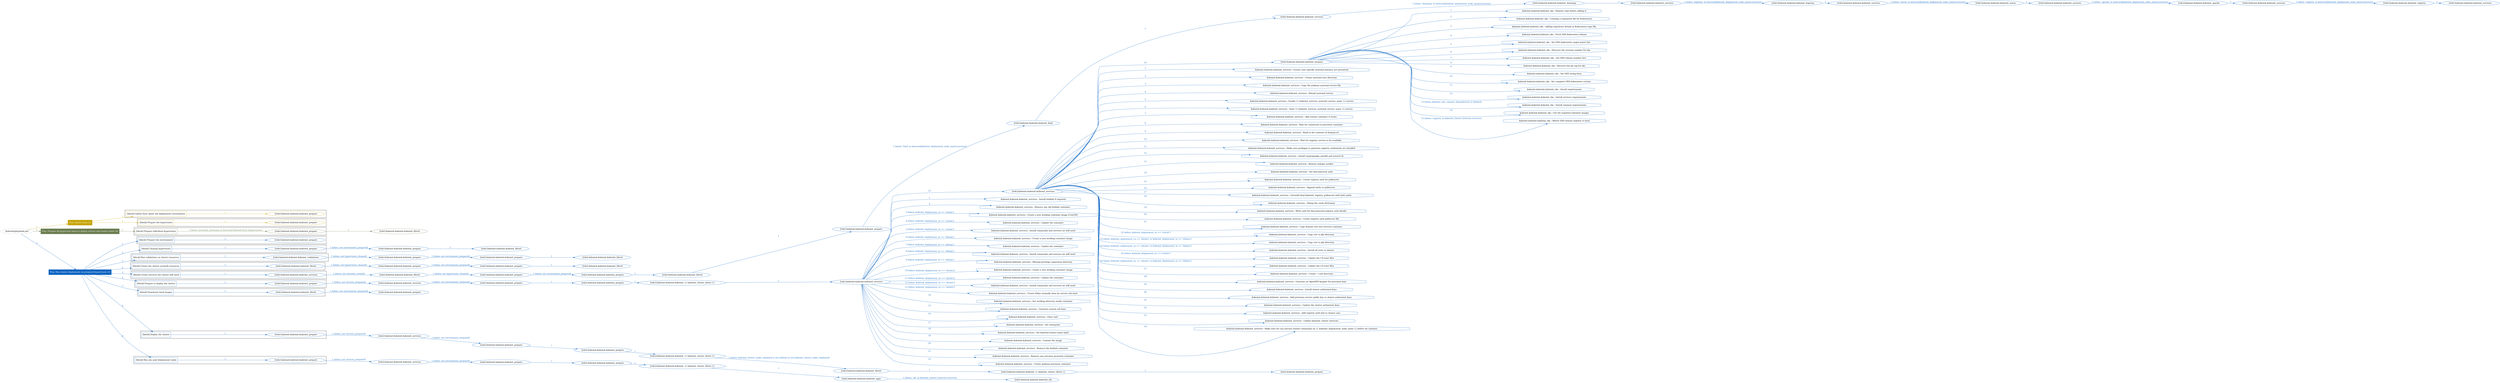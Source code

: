 digraph {
	graph [concentrate=true ordering=in rankdir=LR ratio=fill]
	edge [esep=5 sep=10]
	"kubeinit/playbook.yml" [id=root_node style=dotted]
	play_63ddbb41 [label="Play: Initial setup (1)" color="#c6a406" fontcolor="#ffffff" id=play_63ddbb41 shape=box style=filled tooltip=localhost]
	"kubeinit/playbook.yml" -> play_63ddbb41 [label="1 " color="#c6a406" fontcolor="#c6a406" id=edge_f3481720 labeltooltip="1 " tooltip="1 "]
	subgraph "kubeinit.kubeinit.kubeinit_prepare" {
		role_a16f6be5 [label="[role] kubeinit.kubeinit.kubeinit_prepare" color="#c6a406" id=role_a16f6be5 tooltip="kubeinit.kubeinit.kubeinit_prepare"]
	}
	subgraph "kubeinit.kubeinit.kubeinit_prepare" {
		role_94592b77 [label="[role] kubeinit.kubeinit.kubeinit_prepare" color="#c6a406" id=role_94592b77 tooltip="kubeinit.kubeinit.kubeinit_prepare"]
	}
	subgraph "Play: Initial setup (1)" {
		play_63ddbb41 -> block_630a8680 [label=1 color="#c6a406" fontcolor="#c6a406" id=edge_5f1cbd3a labeltooltip=1 tooltip=1]
		subgraph cluster_block_630a8680 {
			block_630a8680 [label="[block] Gather facts about the deployment environment" color="#c6a406" id=block_630a8680 labeltooltip="Gather facts about the deployment environment" shape=box tooltip="Gather facts about the deployment environment"]
			block_630a8680 -> role_a16f6be5 [label="1 " color="#c6a406" fontcolor="#c6a406" id=edge_4726effd labeltooltip="1 " tooltip="1 "]
		}
		play_63ddbb41 -> block_7491c494 [label=2 color="#c6a406" fontcolor="#c6a406" id=edge_e61b21dc labeltooltip=2 tooltip=2]
		subgraph cluster_block_7491c494 {
			block_7491c494 [label="[block] Prepare the hypervisors" color="#c6a406" id=block_7491c494 labeltooltip="Prepare the hypervisors" shape=box tooltip="Prepare the hypervisors"]
			block_7491c494 -> role_94592b77 [label="1 " color="#c6a406" fontcolor="#c6a406" id=edge_da40f22c labeltooltip="1 " tooltip="1 "]
		}
	}
	play_a9183e06 [label="Play: Prepare all hypervisor hosts to deploy service and cluster nodes (0)" color="#6b7d4f" fontcolor="#ffffff" id=play_a9183e06 shape=box style=filled tooltip="Play: Prepare all hypervisor hosts to deploy service and cluster nodes (0)"]
	"kubeinit/playbook.yml" -> play_a9183e06 [label="2 " color="#6b7d4f" fontcolor="#6b7d4f" id=edge_99c293df labeltooltip="2 " tooltip="2 "]
	subgraph "kubeinit.kubeinit.kubeinit_libvirt" {
		role_3919a4a3 [label="[role] kubeinit.kubeinit.kubeinit_libvirt" color="#6b7d4f" id=role_3919a4a3 tooltip="kubeinit.kubeinit.kubeinit_libvirt"]
	}
	subgraph "kubeinit.kubeinit.kubeinit_prepare" {
		role_4b30baa9 [label="[role] kubeinit.kubeinit.kubeinit_prepare" color="#6b7d4f" id=role_4b30baa9 tooltip="kubeinit.kubeinit.kubeinit_prepare"]
		role_4b30baa9 -> role_3919a4a3 [label="1 " color="#6b7d4f" fontcolor="#6b7d4f" id=edge_0ec9921e labeltooltip="1 " tooltip="1 "]
	}
	subgraph "Play: Prepare all hypervisor hosts to deploy service and cluster nodes (0)" {
		play_a9183e06 -> block_9416849b [label=1 color="#6b7d4f" fontcolor="#6b7d4f" id=edge_b1414e45 labeltooltip=1 tooltip=1]
		subgraph cluster_block_9416849b {
			block_9416849b [label="[block] Prepare individual hypervisors" color="#6b7d4f" id=block_9416849b labeltooltip="Prepare individual hypervisors" shape=box tooltip="Prepare individual hypervisors"]
			block_9416849b -> role_4b30baa9 [label="1 [when: inventory_hostname in hostvars['kubeinit-facts'].hypervisors]" color="#6b7d4f" fontcolor="#6b7d4f" id=edge_5e47e62b labeltooltip="1 [when: inventory_hostname in hostvars['kubeinit-facts'].hypervisors]" tooltip="1 [when: inventory_hostname in hostvars['kubeinit-facts'].hypervisors]"]
		}
	}
	play_6ab611e3 [label="Play: Run cluster deployment on prepared hypervisors (1)" color="#0b64c1" fontcolor="#ffffff" id=play_6ab611e3 shape=box style=filled tooltip=localhost]
	"kubeinit/playbook.yml" -> play_6ab611e3 [label="3 " color="#0b64c1" fontcolor="#0b64c1" id=edge_e5d29f5f labeltooltip="3 " tooltip="3 "]
	subgraph "kubeinit.kubeinit.kubeinit_prepare" {
		role_03f566ae [label="[role] kubeinit.kubeinit.kubeinit_prepare" color="#0b64c1" id=role_03f566ae tooltip="kubeinit.kubeinit.kubeinit_prepare"]
	}
	subgraph "kubeinit.kubeinit.kubeinit_libvirt" {
		role_763baacf [label="[role] kubeinit.kubeinit.kubeinit_libvirt" color="#0b64c1" id=role_763baacf tooltip="kubeinit.kubeinit.kubeinit_libvirt"]
	}
	subgraph "kubeinit.kubeinit.kubeinit_prepare" {
		role_b3e4c12a [label="[role] kubeinit.kubeinit.kubeinit_prepare" color="#0b64c1" id=role_b3e4c12a tooltip="kubeinit.kubeinit.kubeinit_prepare"]
		role_b3e4c12a -> role_763baacf [label="1 " color="#0b64c1" fontcolor="#0b64c1" id=edge_aac99e1e labeltooltip="1 " tooltip="1 "]
	}
	subgraph "kubeinit.kubeinit.kubeinit_prepare" {
		role_07729af8 [label="[role] kubeinit.kubeinit.kubeinit_prepare" color="#0b64c1" id=role_07729af8 tooltip="kubeinit.kubeinit.kubeinit_prepare"]
		role_07729af8 -> role_b3e4c12a [label="1 [when: not environment_prepared]" color="#0b64c1" fontcolor="#0b64c1" id=edge_4c606cfe labeltooltip="1 [when: not environment_prepared]" tooltip="1 [when: not environment_prepared]"]
	}
	subgraph "kubeinit.kubeinit.kubeinit_libvirt" {
		role_f7d2c26d [label="[role] kubeinit.kubeinit.kubeinit_libvirt" color="#0b64c1" id=role_f7d2c26d tooltip="kubeinit.kubeinit.kubeinit_libvirt"]
	}
	subgraph "kubeinit.kubeinit.kubeinit_prepare" {
		role_01f8c679 [label="[role] kubeinit.kubeinit.kubeinit_prepare" color="#0b64c1" id=role_01f8c679 tooltip="kubeinit.kubeinit.kubeinit_prepare"]
		role_01f8c679 -> role_f7d2c26d [label="1 " color="#0b64c1" fontcolor="#0b64c1" id=edge_ba334de5 labeltooltip="1 " tooltip="1 "]
	}
	subgraph "kubeinit.kubeinit.kubeinit_prepare" {
		role_20cf473c [label="[role] kubeinit.kubeinit.kubeinit_prepare" color="#0b64c1" id=role_20cf473c tooltip="kubeinit.kubeinit.kubeinit_prepare"]
		role_20cf473c -> role_01f8c679 [label="1 [when: not environment_prepared]" color="#0b64c1" fontcolor="#0b64c1" id=edge_3910613a labeltooltip="1 [when: not environment_prepared]" tooltip="1 [when: not environment_prepared]"]
	}
	subgraph "kubeinit.kubeinit.kubeinit_validations" {
		role_51562cd5 [label="[role] kubeinit.kubeinit.kubeinit_validations" color="#0b64c1" id=role_51562cd5 tooltip="kubeinit.kubeinit.kubeinit_validations"]
		role_51562cd5 -> role_20cf473c [label="1 [when: not hypervisors_cleaned]" color="#0b64c1" fontcolor="#0b64c1" id=edge_ba1d555b labeltooltip="1 [when: not hypervisors_cleaned]" tooltip="1 [when: not hypervisors_cleaned]"]
	}
	subgraph "kubeinit.kubeinit.kubeinit_libvirt" {
		role_6240a28a [label="[role] kubeinit.kubeinit.kubeinit_libvirt" color="#0b64c1" id=role_6240a28a tooltip="kubeinit.kubeinit.kubeinit_libvirt"]
	}
	subgraph "kubeinit.kubeinit.kubeinit_prepare" {
		role_c6d54969 [label="[role] kubeinit.kubeinit.kubeinit_prepare" color="#0b64c1" id=role_c6d54969 tooltip="kubeinit.kubeinit.kubeinit_prepare"]
		role_c6d54969 -> role_6240a28a [label="1 " color="#0b64c1" fontcolor="#0b64c1" id=edge_c2f5f208 labeltooltip="1 " tooltip="1 "]
	}
	subgraph "kubeinit.kubeinit.kubeinit_prepare" {
		role_1d963e85 [label="[role] kubeinit.kubeinit.kubeinit_prepare" color="#0b64c1" id=role_1d963e85 tooltip="kubeinit.kubeinit.kubeinit_prepare"]
		role_1d963e85 -> role_c6d54969 [label="1 [when: not environment_prepared]" color="#0b64c1" fontcolor="#0b64c1" id=edge_6c5fcdda labeltooltip="1 [when: not environment_prepared]" tooltip="1 [when: not environment_prepared]"]
	}
	subgraph "kubeinit.kubeinit.kubeinit_libvirt" {
		role_39fd9fd9 [label="[role] kubeinit.kubeinit.kubeinit_libvirt" color="#0b64c1" id=role_39fd9fd9 tooltip="kubeinit.kubeinit.kubeinit_libvirt"]
		role_39fd9fd9 -> role_1d963e85 [label="1 [when: not hypervisors_cleaned]" color="#0b64c1" fontcolor="#0b64c1" id=edge_973a8225 labeltooltip="1 [when: not hypervisors_cleaned]" tooltip="1 [when: not hypervisors_cleaned]"]
	}
	subgraph "kubeinit.kubeinit.kubeinit_services" {
		role_6b6f56af [label="[role] kubeinit.kubeinit.kubeinit_services" color="#0b64c1" id=role_6b6f56af tooltip="kubeinit.kubeinit.kubeinit_services"]
	}
	subgraph "kubeinit.kubeinit.kubeinit_registry" {
		role_ee4bdd32 [label="[role] kubeinit.kubeinit.kubeinit_registry" color="#0b64c1" id=role_ee4bdd32 tooltip="kubeinit.kubeinit.kubeinit_registry"]
		role_ee4bdd32 -> role_6b6f56af [label="1 " color="#0b64c1" fontcolor="#0b64c1" id=edge_0e7a453b labeltooltip="1 " tooltip="1 "]
	}
	subgraph "kubeinit.kubeinit.kubeinit_services" {
		role_961e0251 [label="[role] kubeinit.kubeinit.kubeinit_services" color="#0b64c1" id=role_961e0251 tooltip="kubeinit.kubeinit.kubeinit_services"]
		role_961e0251 -> role_ee4bdd32 [label="1 [when: 'registry' in hostvars[kubeinit_deployment_node_name].services]" color="#0b64c1" fontcolor="#0b64c1" id=edge_2e7c6203 labeltooltip="1 [when: 'registry' in hostvars[kubeinit_deployment_node_name].services]" tooltip="1 [when: 'registry' in hostvars[kubeinit_deployment_node_name].services]"]
	}
	subgraph "kubeinit.kubeinit.kubeinit_apache" {
		role_d568f1c5 [label="[role] kubeinit.kubeinit.kubeinit_apache" color="#0b64c1" id=role_d568f1c5 tooltip="kubeinit.kubeinit.kubeinit_apache"]
		role_d568f1c5 -> role_961e0251 [label="1 " color="#0b64c1" fontcolor="#0b64c1" id=edge_aabdbe71 labeltooltip="1 " tooltip="1 "]
	}
	subgraph "kubeinit.kubeinit.kubeinit_services" {
		role_93484d8a [label="[role] kubeinit.kubeinit.kubeinit_services" color="#0b64c1" id=role_93484d8a tooltip="kubeinit.kubeinit.kubeinit_services"]
		role_93484d8a -> role_d568f1c5 [label="1 [when: 'apache' in hostvars[kubeinit_deployment_node_name].services]" color="#0b64c1" fontcolor="#0b64c1" id=edge_f51b6032 labeltooltip="1 [when: 'apache' in hostvars[kubeinit_deployment_node_name].services]" tooltip="1 [when: 'apache' in hostvars[kubeinit_deployment_node_name].services]"]
	}
	subgraph "kubeinit.kubeinit.kubeinit_nexus" {
		role_f8b93ba7 [label="[role] kubeinit.kubeinit.kubeinit_nexus" color="#0b64c1" id=role_f8b93ba7 tooltip="kubeinit.kubeinit.kubeinit_nexus"]
		role_f8b93ba7 -> role_93484d8a [label="1 " color="#0b64c1" fontcolor="#0b64c1" id=edge_53e45639 labeltooltip="1 " tooltip="1 "]
	}
	subgraph "kubeinit.kubeinit.kubeinit_services" {
		role_15a85dc4 [label="[role] kubeinit.kubeinit.kubeinit_services" color="#0b64c1" id=role_15a85dc4 tooltip="kubeinit.kubeinit.kubeinit_services"]
		role_15a85dc4 -> role_f8b93ba7 [label="1 [when: 'nexus' in hostvars[kubeinit_deployment_node_name].services]" color="#0b64c1" fontcolor="#0b64c1" id=edge_941fd305 labeltooltip="1 [when: 'nexus' in hostvars[kubeinit_deployment_node_name].services]" tooltip="1 [when: 'nexus' in hostvars[kubeinit_deployment_node_name].services]"]
	}
	subgraph "kubeinit.kubeinit.kubeinit_haproxy" {
		role_714120c0 [label="[role] kubeinit.kubeinit.kubeinit_haproxy" color="#0b64c1" id=role_714120c0 tooltip="kubeinit.kubeinit.kubeinit_haproxy"]
		role_714120c0 -> role_15a85dc4 [label="1 " color="#0b64c1" fontcolor="#0b64c1" id=edge_95144c68 labeltooltip="1 " tooltip="1 "]
	}
	subgraph "kubeinit.kubeinit.kubeinit_services" {
		role_0f51748b [label="[role] kubeinit.kubeinit.kubeinit_services" color="#0b64c1" id=role_0f51748b tooltip="kubeinit.kubeinit.kubeinit_services"]
		role_0f51748b -> role_714120c0 [label="1 [when: 'haproxy' in hostvars[kubeinit_deployment_node_name].services]" color="#0b64c1" fontcolor="#0b64c1" id=edge_60896660 labeltooltip="1 [when: 'haproxy' in hostvars[kubeinit_deployment_node_name].services]" tooltip="1 [when: 'haproxy' in hostvars[kubeinit_deployment_node_name].services]"]
	}
	subgraph "kubeinit.kubeinit.kubeinit_dnsmasq" {
		role_4b211a99 [label="[role] kubeinit.kubeinit.kubeinit_dnsmasq" color="#0b64c1" id=role_4b211a99 tooltip="kubeinit.kubeinit.kubeinit_dnsmasq"]
		role_4b211a99 -> role_0f51748b [label="1 " color="#0b64c1" fontcolor="#0b64c1" id=edge_1659e3dc labeltooltip="1 " tooltip="1 "]
	}
	subgraph "kubeinit.kubeinit.kubeinit_services" {
		role_098e6265 [label="[role] kubeinit.kubeinit.kubeinit_services" color="#0b64c1" id=role_098e6265 tooltip="kubeinit.kubeinit.kubeinit_services"]
		role_098e6265 -> role_4b211a99 [label="1 [when: 'dnsmasq' in hostvars[kubeinit_deployment_node_name].services]" color="#0b64c1" fontcolor="#0b64c1" id=edge_4613b391 labeltooltip="1 [when: 'dnsmasq' in hostvars[kubeinit_deployment_node_name].services]" tooltip="1 [when: 'dnsmasq' in hostvars[kubeinit_deployment_node_name].services]"]
	}
	subgraph "kubeinit.kubeinit.kubeinit_bind" {
		role_11a102d6 [label="[role] kubeinit.kubeinit.kubeinit_bind" color="#0b64c1" id=role_11a102d6 tooltip="kubeinit.kubeinit.kubeinit_bind"]
		role_11a102d6 -> role_098e6265 [label="1 " color="#0b64c1" fontcolor="#0b64c1" id=edge_ac172b47 labeltooltip="1 " tooltip="1 "]
	}
	subgraph "kubeinit.kubeinit.kubeinit_prepare" {
		role_826a17f8 [label="[role] kubeinit.kubeinit.kubeinit_prepare" color="#0b64c1" id=role_826a17f8 tooltip="kubeinit.kubeinit.kubeinit_prepare"]
		role_826a17f8 -> role_11a102d6 [label="1 [when: 'bind' in hostvars[kubeinit_deployment_node_name].services]" color="#0b64c1" fontcolor="#0b64c1" id=edge_d6a9930e labeltooltip="1 [when: 'bind' in hostvars[kubeinit_deployment_node_name].services]" tooltip="1 [when: 'bind' in hostvars[kubeinit_deployment_node_name].services]"]
	}
	subgraph "kubeinit.kubeinit.kubeinit_libvirt" {
		role_54dc91eb [label="[role] kubeinit.kubeinit.kubeinit_libvirt" color="#0b64c1" id=role_54dc91eb tooltip="kubeinit.kubeinit.kubeinit_libvirt"]
		role_54dc91eb -> role_826a17f8 [label="1 " color="#0b64c1" fontcolor="#0b64c1" id=edge_f6048aab labeltooltip="1 " tooltip="1 "]
	}
	subgraph "kubeinit.kubeinit.kubeinit_prepare" {
		role_a3f75b7b [label="[role] kubeinit.kubeinit.kubeinit_prepare" color="#0b64c1" id=role_a3f75b7b tooltip="kubeinit.kubeinit.kubeinit_prepare"]
		role_a3f75b7b -> role_54dc91eb [label="1 " color="#0b64c1" fontcolor="#0b64c1" id=edge_6672b9ae labeltooltip="1 " tooltip="1 "]
	}
	subgraph "kubeinit.kubeinit.kubeinit_prepare" {
		role_9457434f [label="[role] kubeinit.kubeinit.kubeinit_prepare" color="#0b64c1" id=role_9457434f tooltip="kubeinit.kubeinit.kubeinit_prepare"]
		role_9457434f -> role_a3f75b7b [label="1 [when: not environment_prepared]" color="#0b64c1" fontcolor="#0b64c1" id=edge_44241148 labeltooltip="1 [when: not environment_prepared]" tooltip="1 [when: not environment_prepared]"]
	}
	subgraph "kubeinit.kubeinit.kubeinit_libvirt" {
		role_7d65bf07 [label="[role] kubeinit.kubeinit.kubeinit_libvirt" color="#0b64c1" id=role_7d65bf07 tooltip="kubeinit.kubeinit.kubeinit_libvirt"]
		role_7d65bf07 -> role_9457434f [label="1 [when: not hypervisors_cleaned]" color="#0b64c1" fontcolor="#0b64c1" id=edge_27c16dad labeltooltip="1 [when: not hypervisors_cleaned]" tooltip="1 [when: not hypervisors_cleaned]"]
	}
	subgraph "kubeinit.kubeinit.kubeinit_services" {
		role_ca84d1f6 [label="[role] kubeinit.kubeinit.kubeinit_services" color="#0b64c1" id=role_ca84d1f6 tooltip="kubeinit.kubeinit.kubeinit_services"]
		role_ca84d1f6 -> role_7d65bf07 [label="1 [when: not network_created]" color="#0b64c1" fontcolor="#0b64c1" id=edge_1cfaa2e1 labeltooltip="1 [when: not network_created]" tooltip="1 [when: not network_created]"]
	}
	subgraph "kubeinit.kubeinit.kubeinit_prepare" {
		role_17382293 [label="[role] kubeinit.kubeinit.kubeinit_prepare" color="#0b64c1" id=role_17382293 tooltip="kubeinit.kubeinit.kubeinit_prepare"]
		task_bc3a3bec [label="kubeinit.kubeinit.kubeinit_eks : Remove repo before adding it" color="#0b64c1" id=task_bc3a3bec shape=octagon tooltip="kubeinit.kubeinit.kubeinit_eks : Remove repo before adding it"]
		role_17382293 -> task_bc3a3bec [label="1 " color="#0b64c1" fontcolor="#0b64c1" id=edge_d7cfae57 labeltooltip="1 " tooltip="1 "]
		task_1153349d [label="kubeinit.kubeinit.kubeinit_eks : Creating a repository file for Kubernetes" color="#0b64c1" id=task_1153349d shape=octagon tooltip="kubeinit.kubeinit.kubeinit_eks : Creating a repository file for Kubernetes"]
		role_17382293 -> task_1153349d [label="2 " color="#0b64c1" fontcolor="#0b64c1" id=edge_0ef72d37 labeltooltip="2 " tooltip="2 "]
		task_c92e8517 [label="kubeinit.kubeinit.kubeinit_eks : Adding repository details in Kubernetes repo file." color="#0b64c1" id=task_c92e8517 shape=octagon tooltip="kubeinit.kubeinit.kubeinit_eks : Adding repository details in Kubernetes repo file."]
		role_17382293 -> task_c92e8517 [label="3 " color="#0b64c1" fontcolor="#0b64c1" id=edge_6d4e7e1e labeltooltip="3 " tooltip="3 "]
		task_9aa9a2d9 [label="kubeinit.kubeinit.kubeinit_eks : Fetch EKS kubernetes release" color="#0b64c1" id=task_9aa9a2d9 shape=octagon tooltip="kubeinit.kubeinit.kubeinit_eks : Fetch EKS kubernetes release"]
		role_17382293 -> task_9aa9a2d9 [label="4 " color="#0b64c1" fontcolor="#0b64c1" id=edge_b6fa71d3 labeltooltip="4 " tooltip="4 "]
		task_bcc2ac60 [label="kubeinit.kubeinit.kubeinit_eks : Set EKS kubernetes major-minor fact" color="#0b64c1" id=task_bcc2ac60 shape=octagon tooltip="kubeinit.kubeinit.kubeinit_eks : Set EKS kubernetes major-minor fact"]
		role_17382293 -> task_bcc2ac60 [label="5 " color="#0b64c1" fontcolor="#0b64c1" id=edge_9d7803de labeltooltip="5 " tooltip="5 "]
		task_c3e62d72 [label="kubeinit.kubeinit.kubeinit_eks : Discover the revision number for eks" color="#0b64c1" id=task_c3e62d72 shape=octagon tooltip="kubeinit.kubeinit.kubeinit_eks : Discover the revision number for eks"]
		role_17382293 -> task_c3e62d72 [label="6 " color="#0b64c1" fontcolor="#0b64c1" id=edge_b11c43b6 labeltooltip="6 " tooltip="6 "]
		task_6ecd6ba6 [label="kubeinit.kubeinit.kubeinit_eks : Set EKS release number fact" color="#0b64c1" id=task_6ecd6ba6 shape=octagon tooltip="kubeinit.kubeinit.kubeinit_eks : Set EKS release number fact"]
		role_17382293 -> task_6ecd6ba6 [label="7 " color="#0b64c1" fontcolor="#0b64c1" id=edge_40412af5 labeltooltip="7 " tooltip="7 "]
		task_4cd2be83 [label="kubeinit.kubeinit.kubeinit_eks : Discover the git tag for eks" color="#0b64c1" id=task_4cd2be83 shape=octagon tooltip="kubeinit.kubeinit.kubeinit_eks : Discover the git tag for eks"]
		role_17382293 -> task_4cd2be83 [label="8 " color="#0b64c1" fontcolor="#0b64c1" id=edge_109a0306 labeltooltip="8 " tooltip="8 "]
		task_01681f77 [label="kubeinit.kubeinit.kubeinit_eks : Set EKS string facts" color="#0b64c1" id=task_01681f77 shape=octagon tooltip="kubeinit.kubeinit.kubeinit_eks : Set EKS string facts"]
		role_17382293 -> task_01681f77 [label="9 " color="#0b64c1" fontcolor="#0b64c1" id=edge_6c0cbc15 labeltooltip="9 " tooltip="9 "]
		task_11fbdd08 [label="kubeinit.kubeinit.kubeinit_eks : Set complete EKS kubernetes version" color="#0b64c1" id=task_11fbdd08 shape=octagon tooltip="kubeinit.kubeinit.kubeinit_eks : Set complete EKS kubernetes version"]
		role_17382293 -> task_11fbdd08 [label="10 " color="#0b64c1" fontcolor="#0b64c1" id=edge_4bc94c2b labeltooltip="10 " tooltip="10 "]
		task_931119c4 [label="kubeinit.kubeinit.kubeinit_eks : Install requirements" color="#0b64c1" id=task_931119c4 shape=octagon tooltip="kubeinit.kubeinit.kubeinit_eks : Install requirements"]
		role_17382293 -> task_931119c4 [label="11 " color="#0b64c1" fontcolor="#0b64c1" id=edge_3f16f00f labeltooltip="11 " tooltip="11 "]
		task_9f3caa2d [label="kubeinit.kubeinit.kubeinit_eks : Install services requirements" color="#0b64c1" id=task_9f3caa2d shape=octagon tooltip="kubeinit.kubeinit.kubeinit_eks : Install services requirements"]
		role_17382293 -> task_9f3caa2d [label="12 " color="#0b64c1" fontcolor="#0b64c1" id=edge_5af7e426 labeltooltip="12 " tooltip="12 "]
		task_8ffc1222 [label="kubeinit.kubeinit.kubeinit_eks : Install common requirements" color="#0b64c1" id=task_8ffc1222 shape=octagon tooltip="kubeinit.kubeinit.kubeinit_eks : Install common requirements"]
		role_17382293 -> task_8ffc1222 [label="13 [when: kubeinit_eks_common_dependencies is defined]" color="#0b64c1" fontcolor="#0b64c1" id=edge_a66203de labeltooltip="13 [when: kubeinit_eks_common_dependencies is defined]" tooltip="13 [when: kubeinit_eks_common_dependencies is defined]"]
		task_3e3b0735 [label="kubeinit.kubeinit.kubeinit_eks : Get the required container images" color="#0b64c1" id=task_3e3b0735 shape=octagon tooltip="kubeinit.kubeinit.kubeinit_eks : Get the required container images"]
		role_17382293 -> task_3e3b0735 [label="14 " color="#0b64c1" fontcolor="#0b64c1" id=edge_ee59accb labeltooltip="14 " tooltip="14 "]
		task_c1660e3a [label="kubeinit.kubeinit.kubeinit_eks : Mirror EKS remote registry to local" color="#0b64c1" id=task_c1660e3a shape=octagon tooltip="kubeinit.kubeinit.kubeinit_eks : Mirror EKS remote registry to local"]
		role_17382293 -> task_c1660e3a [label="15 [when: 'registry' in kubeinit_cluster_hostvars.services]" color="#0b64c1" fontcolor="#0b64c1" id=edge_4742f8cf labeltooltip="15 [when: 'registry' in kubeinit_cluster_hostvars.services]" tooltip="15 [when: 'registry' in kubeinit_cluster_hostvars.services]"]
	}
	subgraph "kubeinit.kubeinit.kubeinit_services" {
		role_c1e6fd97 [label="[role] kubeinit.kubeinit.kubeinit_services" color="#0b64c1" id=role_c1e6fd97 tooltip="kubeinit.kubeinit.kubeinit_services"]
		task_c4062b56 [label="kubeinit.kubeinit.kubeinit_services : Ensure user specific systemd instance are persistent" color="#0b64c1" id=task_c4062b56 shape=octagon tooltip="kubeinit.kubeinit.kubeinit_services : Ensure user specific systemd instance are persistent"]
		role_c1e6fd97 -> task_c4062b56 [label="1 " color="#0b64c1" fontcolor="#0b64c1" id=edge_146425a7 labeltooltip="1 " tooltip="1 "]
		task_9d294267 [label="kubeinit.kubeinit.kubeinit_services : Create systemd user directory" color="#0b64c1" id=task_9d294267 shape=octagon tooltip="kubeinit.kubeinit.kubeinit_services : Create systemd user directory"]
		role_c1e6fd97 -> task_9d294267 [label="2 " color="#0b64c1" fontcolor="#0b64c1" id=edge_9f1b916f labeltooltip="2 " tooltip="2 "]
		task_354e8e51 [label="kubeinit.kubeinit.kubeinit_services : Copy the podman systemd service file" color="#0b64c1" id=task_354e8e51 shape=octagon tooltip="kubeinit.kubeinit.kubeinit_services : Copy the podman systemd service file"]
		role_c1e6fd97 -> task_354e8e51 [label="3 " color="#0b64c1" fontcolor="#0b64c1" id=edge_ac155ece labeltooltip="3 " tooltip="3 "]
		task_6a0e4a36 [label="kubeinit.kubeinit.kubeinit_services : Reload systemd service" color="#0b64c1" id=task_6a0e4a36 shape=octagon tooltip="kubeinit.kubeinit.kubeinit_services : Reload systemd service"]
		role_c1e6fd97 -> task_6a0e4a36 [label="4 " color="#0b64c1" fontcolor="#0b64c1" id=edge_f4b175b4 labeltooltip="4 " tooltip="4 "]
		task_ecf48d7c [label="kubeinit.kubeinit.kubeinit_services : Enable {{ kubeinit_services_systemd_service_name }}.service" color="#0b64c1" id=task_ecf48d7c shape=octagon tooltip="kubeinit.kubeinit.kubeinit_services : Enable {{ kubeinit_services_systemd_service_name }}.service"]
		role_c1e6fd97 -> task_ecf48d7c [label="5 " color="#0b64c1" fontcolor="#0b64c1" id=edge_8bf8e90f labeltooltip="5 " tooltip="5 "]
		task_9e71026f [label="kubeinit.kubeinit.kubeinit_services : Start {{ kubeinit_services_systemd_service_name }}.service" color="#0b64c1" id=task_9e71026f shape=octagon tooltip="kubeinit.kubeinit.kubeinit_services : Start {{ kubeinit_services_systemd_service_name }}.service"]
		role_c1e6fd97 -> task_9e71026f [label="6 " color="#0b64c1" fontcolor="#0b64c1" id=edge_629a4f0f labeltooltip="6 " tooltip="6 "]
		task_c20b6315 [label="kubeinit.kubeinit.kubeinit_services : Add remote container to hosts" color="#0b64c1" id=task_c20b6315 shape=octagon tooltip="kubeinit.kubeinit.kubeinit_services : Add remote container to hosts"]
		role_c1e6fd97 -> task_c20b6315 [label="7 " color="#0b64c1" fontcolor="#0b64c1" id=edge_bb90e9fa labeltooltip="7 " tooltip="7 "]
		task_4d1839fa [label="kubeinit.kubeinit.kubeinit_services : Wait for connection to provision container" color="#0b64c1" id=task_4d1839fa shape=octagon tooltip="kubeinit.kubeinit.kubeinit_services : Wait for connection to provision container"]
		role_c1e6fd97 -> task_4d1839fa [label="8 " color="#0b64c1" fontcolor="#0b64c1" id=edge_a492232c labeltooltip="8 " tooltip="8 "]
		task_b2c19c98 [label="kubeinit.kubeinit.kubeinit_services : Read in the contents of domain.crt" color="#0b64c1" id=task_b2c19c98 shape=octagon tooltip="kubeinit.kubeinit.kubeinit_services : Read in the contents of domain.crt"]
		role_c1e6fd97 -> task_b2c19c98 [label="9 " color="#0b64c1" fontcolor="#0b64c1" id=edge_3f3fcdf9 labeltooltip="9 " tooltip="9 "]
		task_c6b4607b [label="kubeinit.kubeinit.kubeinit_services : Wait for registry service to be available" color="#0b64c1" id=task_c6b4607b shape=octagon tooltip="kubeinit.kubeinit.kubeinit_services : Wait for registry service to be available"]
		role_c1e6fd97 -> task_c6b4607b [label="10 " color="#0b64c1" fontcolor="#0b64c1" id=edge_c9d337cd labeltooltip="10 " tooltip="10 "]
		task_64aaf7e0 [label="kubeinit.kubeinit.kubeinit_services : Make sure packages to generate registry credentials are installed" color="#0b64c1" id=task_64aaf7e0 shape=octagon tooltip="kubeinit.kubeinit.kubeinit_services : Make sure packages to generate registry credentials are installed"]
		role_c1e6fd97 -> task_64aaf7e0 [label="11 " color="#0b64c1" fontcolor="#0b64c1" id=edge_81b2a3fd labeltooltip="11 " tooltip="11 "]
		task_47326446 [label="kubeinit.kubeinit.kubeinit_services : Install cryptography, passlib and nexus3-cli" color="#0b64c1" id=task_47326446 shape=octagon tooltip="kubeinit.kubeinit.kubeinit_services : Install cryptography, passlib and nexus3-cli"]
		role_c1e6fd97 -> task_47326446 [label="12 " color="#0b64c1" fontcolor="#0b64c1" id=edge_0db75363 labeltooltip="12 " tooltip="12 "]
		task_50f54bff [label="kubeinit.kubeinit.kubeinit_services : Remove nologin marker" color="#0b64c1" id=task_50f54bff shape=octagon tooltip="kubeinit.kubeinit.kubeinit_services : Remove nologin marker"]
		role_c1e6fd97 -> task_50f54bff [label="13 " color="#0b64c1" fontcolor="#0b64c1" id=edge_7cbd8bc3 labeltooltip="13 " tooltip="13 "]
		task_80c0c141 [label="kubeinit.kubeinit.kubeinit_services : Set disconnected_auth" color="#0b64c1" id=task_80c0c141 shape=octagon tooltip="kubeinit.kubeinit.kubeinit_services : Set disconnected_auth"]
		role_c1e6fd97 -> task_80c0c141 [label="14 " color="#0b64c1" fontcolor="#0b64c1" id=edge_10255b78 labeltooltip="14 " tooltip="14 "]
		task_6264a146 [label="kubeinit.kubeinit.kubeinit_services : Create registry auth for pullsecret" color="#0b64c1" id=task_6264a146 shape=octagon tooltip="kubeinit.kubeinit.kubeinit_services : Create registry auth for pullsecret"]
		role_c1e6fd97 -> task_6264a146 [label="15 " color="#0b64c1" fontcolor="#0b64c1" id=edge_5c04d883 labeltooltip="15 " tooltip="15 "]
		task_aef5314c [label="kubeinit.kubeinit.kubeinit_services : Append auths to pullsecret" color="#0b64c1" id=task_aef5314c shape=octagon tooltip="kubeinit.kubeinit.kubeinit_services : Append auths to pullsecret"]
		role_c1e6fd97 -> task_aef5314c [label="16 " color="#0b64c1" fontcolor="#0b64c1" id=edge_42c8491b labeltooltip="16 " tooltip="16 "]
		task_aee66517 [label="kubeinit.kubeinit.kubeinit_services : Override final kubeinit_registry_pullsecret with both auths" color="#0b64c1" id=task_aee66517 shape=octagon tooltip="kubeinit.kubeinit.kubeinit_services : Override final kubeinit_registry_pullsecret with both auths"]
		role_c1e6fd97 -> task_aee66517 [label="17 " color="#0b64c1" fontcolor="#0b64c1" id=edge_2b898ba3 labeltooltip="17 " tooltip="17 "]
		task_b9da1b38 [label="kubeinit.kubeinit.kubeinit_services : Debug the creds dictionary" color="#0b64c1" id=task_b9da1b38 shape=octagon tooltip="kubeinit.kubeinit.kubeinit_services : Debug the creds dictionary"]
		role_c1e6fd97 -> task_b9da1b38 [label="18 " color="#0b64c1" fontcolor="#0b64c1" id=edge_76c6e36c labeltooltip="18 " tooltip="18 "]
		task_0780987b [label="kubeinit.kubeinit.kubeinit_services : Write auth for disconnected registry auth details" color="#0b64c1" id=task_0780987b shape=octagon tooltip="kubeinit.kubeinit.kubeinit_services : Write auth for disconnected registry auth details"]
		role_c1e6fd97 -> task_0780987b [label="19 " color="#0b64c1" fontcolor="#0b64c1" id=edge_efb88c7d labeltooltip="19 " tooltip="19 "]
		task_fbfb338c [label="kubeinit.kubeinit.kubeinit_services : Create registry auth pullsecret file" color="#0b64c1" id=task_fbfb338c shape=octagon tooltip="kubeinit.kubeinit.kubeinit_services : Create registry auth pullsecret file"]
		role_c1e6fd97 -> task_fbfb338c [label="20 " color="#0b64c1" fontcolor="#0b64c1" id=edge_0d56fe74 labeltooltip="20 " tooltip="20 "]
		task_f96b1603 [label="kubeinit.kubeinit.kubeinit_services : Copy domain cert into services container" color="#0b64c1" id=task_f96b1603 shape=octagon tooltip="kubeinit.kubeinit.kubeinit_services : Copy domain cert into services container"]
		role_c1e6fd97 -> task_f96b1603 [label="21 " color="#0b64c1" fontcolor="#0b64c1" id=edge_7cc7b40f labeltooltip="21 " tooltip="21 "]
		task_38bb9a8b [label="kubeinit.kubeinit.kubeinit_services : Copy cert to pki directory" color="#0b64c1" id=task_38bb9a8b shape=octagon tooltip="kubeinit.kubeinit.kubeinit_services : Copy cert to pki directory"]
		role_c1e6fd97 -> task_38bb9a8b [label="22 [when: kubeinit_deployment_os == 'centos']" color="#0b64c1" fontcolor="#0b64c1" id=edge_12eb9831 labeltooltip="22 [when: kubeinit_deployment_os == 'centos']" tooltip="22 [when: kubeinit_deployment_os == 'centos']"]
		task_d99555ad [label="kubeinit.kubeinit.kubeinit_services : Copy cert to pki directory" color="#0b64c1" id=task_d99555ad shape=octagon tooltip="kubeinit.kubeinit.kubeinit_services : Copy cert to pki directory"]
		role_c1e6fd97 -> task_d99555ad [label="23 [when: kubeinit_deployment_os == 'ubuntu' or kubeinit_deployment_os == 'debian']" color="#0b64c1" fontcolor="#0b64c1" id=edge_701b6928 labeltooltip="23 [when: kubeinit_deployment_os == 'ubuntu' or kubeinit_deployment_os == 'debian']" tooltip="23 [when: kubeinit_deployment_os == 'ubuntu' or kubeinit_deployment_os == 'debian']"]
		task_fe0065fb [label="kubeinit.kubeinit.kubeinit_services : Install all certs in ubuntu" color="#0b64c1" id=task_fe0065fb shape=octagon tooltip="kubeinit.kubeinit.kubeinit_services : Install all certs in ubuntu"]
		role_c1e6fd97 -> task_fe0065fb [label="24 [when: kubeinit_deployment_os == 'ubuntu' or kubeinit_deployment_os == 'debian']" color="#0b64c1" fontcolor="#0b64c1" id=edge_3ec306e6 labeltooltip="24 [when: kubeinit_deployment_os == 'ubuntu' or kubeinit_deployment_os == 'debian']" tooltip="24 [when: kubeinit_deployment_os == 'ubuntu' or kubeinit_deployment_os == 'debian']"]
		task_f08ffca2 [label="kubeinit.kubeinit.kubeinit_services : Update the CA trust files" color="#0b64c1" id=task_f08ffca2 shape=octagon tooltip="kubeinit.kubeinit.kubeinit_services : Update the CA trust files"]
		role_c1e6fd97 -> task_f08ffca2 [label="25 [when: kubeinit_deployment_os == 'centos']" color="#0b64c1" fontcolor="#0b64c1" id=edge_8ec59315 labeltooltip="25 [when: kubeinit_deployment_os == 'centos']" tooltip="25 [when: kubeinit_deployment_os == 'centos']"]
		task_23d50e98 [label="kubeinit.kubeinit.kubeinit_services : Update the CA trust files" color="#0b64c1" id=task_23d50e98 shape=octagon tooltip="kubeinit.kubeinit.kubeinit_services : Update the CA trust files"]
		role_c1e6fd97 -> task_23d50e98 [label="26 [when: kubeinit_deployment_os == 'ubuntu' or kubeinit_deployment_os == 'debian']" color="#0b64c1" fontcolor="#0b64c1" id=edge_3ab8a359 labeltooltip="26 [when: kubeinit_deployment_os == 'ubuntu' or kubeinit_deployment_os == 'debian']" tooltip="26 [when: kubeinit_deployment_os == 'ubuntu' or kubeinit_deployment_os == 'debian']"]
		task_dfd5ad85 [label="kubeinit.kubeinit.kubeinit_services : Create ~/.ssh directory" color="#0b64c1" id=task_dfd5ad85 shape=octagon tooltip="kubeinit.kubeinit.kubeinit_services : Create ~/.ssh directory"]
		role_c1e6fd97 -> task_dfd5ad85 [label="27 " color="#0b64c1" fontcolor="#0b64c1" id=edge_c907bbb1 labeltooltip="27 " tooltip="27 "]
		task_6d093e37 [label="kubeinit.kubeinit.kubeinit_services : Generate an OpenSSH keypair for provision host" color="#0b64c1" id=task_6d093e37 shape=octagon tooltip="kubeinit.kubeinit.kubeinit_services : Generate an OpenSSH keypair for provision host"]
		role_c1e6fd97 -> task_6d093e37 [label="28 " color="#0b64c1" fontcolor="#0b64c1" id=edge_98414ae1 labeltooltip="28 " tooltip="28 "]
		task_2bc1189f [label="kubeinit.kubeinit.kubeinit_services : Install cluster authorized keys" color="#0b64c1" id=task_2bc1189f shape=octagon tooltip="kubeinit.kubeinit.kubeinit_services : Install cluster authorized keys"]
		role_c1e6fd97 -> task_2bc1189f [label="29 " color="#0b64c1" fontcolor="#0b64c1" id=edge_4e133b40 labeltooltip="29 " tooltip="29 "]
		task_afa8d748 [label="kubeinit.kubeinit.kubeinit_services : Add provision service public key to cluster authorized_keys" color="#0b64c1" id=task_afa8d748 shape=octagon tooltip="kubeinit.kubeinit.kubeinit_services : Add provision service public key to cluster authorized_keys"]
		role_c1e6fd97 -> task_afa8d748 [label="30 " color="#0b64c1" fontcolor="#0b64c1" id=edge_7a9f8285 labeltooltip="30 " tooltip="30 "]
		task_8c8f8531 [label="kubeinit.kubeinit.kubeinit_services : Update the cluster authorized_keys" color="#0b64c1" id=task_8c8f8531 shape=octagon tooltip="kubeinit.kubeinit.kubeinit_services : Update the cluster authorized_keys"]
		role_c1e6fd97 -> task_8c8f8531 [label="31 " color="#0b64c1" fontcolor="#0b64c1" id=edge_76a6c441 labeltooltip="31 " tooltip="31 "]
		task_a31b9829 [label="kubeinit.kubeinit.kubeinit_services : Add registry auth info to cluster vars" color="#0b64c1" id=task_a31b9829 shape=octagon tooltip="kubeinit.kubeinit.kubeinit_services : Add registry auth info to cluster vars"]
		role_c1e6fd97 -> task_a31b9829 [label="32 " color="#0b64c1" fontcolor="#0b64c1" id=edge_6cff1c11 labeltooltip="32 " tooltip="32 "]
		task_3ddbb9ed [label="kubeinit.kubeinit.kubeinit_services : Update kubeinit_cluster_hostvars" color="#0b64c1" id=task_3ddbb9ed shape=octagon tooltip="kubeinit.kubeinit.kubeinit_services : Update kubeinit_cluster_hostvars"]
		role_c1e6fd97 -> task_3ddbb9ed [label="33 " color="#0b64c1" fontcolor="#0b64c1" id=edge_935c3a0f labeltooltip="33 " tooltip="33 "]
		task_ccdd109a [label="kubeinit.kubeinit.kubeinit_services : Make sure we can execute remote commands on {{ kubeinit_deployment_node_name }} before we continue" color="#0b64c1" id=task_ccdd109a shape=octagon tooltip="kubeinit.kubeinit.kubeinit_services : Make sure we can execute remote commands on {{ kubeinit_deployment_node_name }} before we continue"]
		role_c1e6fd97 -> task_ccdd109a [label="34 " color="#0b64c1" fontcolor="#0b64c1" id=edge_6f44d39e labeltooltip="34 " tooltip="34 "]
		role_c1e6fd97 -> role_17382293 [label="35 " color="#0b64c1" fontcolor="#0b64c1" id=edge_328d10dc labeltooltip="35 " tooltip="35 "]
	}
	subgraph "kubeinit.kubeinit.kubeinit_services" {
		role_ba90f984 [label="[role] kubeinit.kubeinit.kubeinit_services" color="#0b64c1" id=role_ba90f984 tooltip="kubeinit.kubeinit.kubeinit_services"]
		task_ca36db70 [label="kubeinit.kubeinit.kubeinit_services : Install buildah if required" color="#0b64c1" id=task_ca36db70 shape=octagon tooltip="kubeinit.kubeinit.kubeinit_services : Install buildah if required"]
		role_ba90f984 -> task_ca36db70 [label="1 " color="#0b64c1" fontcolor="#0b64c1" id=edge_321bff52 labeltooltip="1 " tooltip="1 "]
		task_679b6cd1 [label="kubeinit.kubeinit.kubeinit_services : Remove any old buildah container" color="#0b64c1" id=task_679b6cd1 shape=octagon tooltip="kubeinit.kubeinit.kubeinit_services : Remove any old buildah container"]
		role_ba90f984 -> task_679b6cd1 [label="2 " color="#0b64c1" fontcolor="#0b64c1" id=edge_0f6d0cf8 labeltooltip="2 " tooltip="2 "]
		task_3b4c2be8 [label="kubeinit.kubeinit.kubeinit_services : Create a new working container image (CentOS)" color="#0b64c1" id=task_3b4c2be8 shape=octagon tooltip="kubeinit.kubeinit.kubeinit_services : Create a new working container image (CentOS)"]
		role_ba90f984 -> task_3b4c2be8 [label="3 [when: kubeinit_deployment_os == 'centos']" color="#0b64c1" fontcolor="#0b64c1" id=edge_831bdfb4 labeltooltip="3 [when: kubeinit_deployment_os == 'centos']" tooltip="3 [when: kubeinit_deployment_os == 'centos']"]
		task_1523c710 [label="kubeinit.kubeinit.kubeinit_services : Update the container" color="#0b64c1" id=task_1523c710 shape=octagon tooltip="kubeinit.kubeinit.kubeinit_services : Update the container"]
		role_ba90f984 -> task_1523c710 [label="4 [when: kubeinit_deployment_os == 'centos']" color="#0b64c1" fontcolor="#0b64c1" id=edge_e5908ab9 labeltooltip="4 [when: kubeinit_deployment_os == 'centos']" tooltip="4 [when: kubeinit_deployment_os == 'centos']"]
		task_dcc109ae [label="kubeinit.kubeinit.kubeinit_services : Install commands and services we will need" color="#0b64c1" id=task_dcc109ae shape=octagon tooltip="kubeinit.kubeinit.kubeinit_services : Install commands and services we will need"]
		role_ba90f984 -> task_dcc109ae [label="5 [when: kubeinit_deployment_os == 'centos']" color="#0b64c1" fontcolor="#0b64c1" id=edge_538840a7 labeltooltip="5 [when: kubeinit_deployment_os == 'centos']" tooltip="5 [when: kubeinit_deployment_os == 'centos']"]
		task_93e14bf5 [label="kubeinit.kubeinit.kubeinit_services : Create a new working container image" color="#0b64c1" id=task_93e14bf5 shape=octagon tooltip="kubeinit.kubeinit.kubeinit_services : Create a new working container image"]
		role_ba90f984 -> task_93e14bf5 [label="6 [when: kubeinit_deployment_os == 'debian']" color="#0b64c1" fontcolor="#0b64c1" id=edge_e1cd9081 labeltooltip="6 [when: kubeinit_deployment_os == 'debian']" tooltip="6 [when: kubeinit_deployment_os == 'debian']"]
		task_ff3fa96c [label="kubeinit.kubeinit.kubeinit_services : Update the container" color="#0b64c1" id=task_ff3fa96c shape=octagon tooltip="kubeinit.kubeinit.kubeinit_services : Update the container"]
		role_ba90f984 -> task_ff3fa96c [label="7 [when: kubeinit_deployment_os == 'debian']" color="#0b64c1" fontcolor="#0b64c1" id=edge_d1862f81 labeltooltip="7 [when: kubeinit_deployment_os == 'debian']" tooltip="7 [when: kubeinit_deployment_os == 'debian']"]
		task_acd1964a [label="kubeinit.kubeinit.kubeinit_services : Install commands and services we will need" color="#0b64c1" id=task_acd1964a shape=octagon tooltip="kubeinit.kubeinit.kubeinit_services : Install commands and services we will need"]
		role_ba90f984 -> task_acd1964a [label="8 [when: kubeinit_deployment_os == 'debian']" color="#0b64c1" fontcolor="#0b64c1" id=edge_81e76e4c labeltooltip="8 [when: kubeinit_deployment_os == 'debian']" tooltip="8 [when: kubeinit_deployment_os == 'debian']"]
		task_560f5e95 [label="kubeinit.kubeinit.kubeinit_services : Missing privilege separation directory" color="#0b64c1" id=task_560f5e95 shape=octagon tooltip="kubeinit.kubeinit.kubeinit_services : Missing privilege separation directory"]
		role_ba90f984 -> task_560f5e95 [label="9 [when: kubeinit_deployment_os == 'debian']" color="#0b64c1" fontcolor="#0b64c1" id=edge_ff400dc7 labeltooltip="9 [when: kubeinit_deployment_os == 'debian']" tooltip="9 [when: kubeinit_deployment_os == 'debian']"]
		task_6d7c66b7 [label="kubeinit.kubeinit.kubeinit_services : Create a new working container image" color="#0b64c1" id=task_6d7c66b7 shape=octagon tooltip="kubeinit.kubeinit.kubeinit_services : Create a new working container image"]
		role_ba90f984 -> task_6d7c66b7 [label="10 [when: kubeinit_deployment_os == 'ubuntu']" color="#0b64c1" fontcolor="#0b64c1" id=edge_e4773345 labeltooltip="10 [when: kubeinit_deployment_os == 'ubuntu']" tooltip="10 [when: kubeinit_deployment_os == 'ubuntu']"]
		task_e186fc3d [label="kubeinit.kubeinit.kubeinit_services : Update the container" color="#0b64c1" id=task_e186fc3d shape=octagon tooltip="kubeinit.kubeinit.kubeinit_services : Update the container"]
		role_ba90f984 -> task_e186fc3d [label="11 [when: kubeinit_deployment_os == 'ubuntu']" color="#0b64c1" fontcolor="#0b64c1" id=edge_b3e6cdb7 labeltooltip="11 [when: kubeinit_deployment_os == 'ubuntu']" tooltip="11 [when: kubeinit_deployment_os == 'ubuntu']"]
		task_bfe46720 [label="kubeinit.kubeinit.kubeinit_services : Install commands and services we will need" color="#0b64c1" id=task_bfe46720 shape=octagon tooltip="kubeinit.kubeinit.kubeinit_services : Install commands and services we will need"]
		role_ba90f984 -> task_bfe46720 [label="12 [when: kubeinit_deployment_os == 'ubuntu']" color="#0b64c1" fontcolor="#0b64c1" id=edge_126eaad9 labeltooltip="12 [when: kubeinit_deployment_os == 'ubuntu']" tooltip="12 [when: kubeinit_deployment_os == 'ubuntu']"]
		task_a08f9320 [label="kubeinit.kubeinit.kubeinit_services : Create folder normally done by service ssh start" color="#0b64c1" id=task_a08f9320 shape=octagon tooltip="kubeinit.kubeinit.kubeinit_services : Create folder normally done by service ssh start"]
		role_ba90f984 -> task_a08f9320 [label="13 [when: kubeinit_deployment_os == 'ubuntu']" color="#0b64c1" fontcolor="#0b64c1" id=edge_2a75b8fc labeltooltip="13 [when: kubeinit_deployment_os == 'ubuntu']" tooltip="13 [when: kubeinit_deployment_os == 'ubuntu']"]
		task_6ca9fa90 [label="kubeinit.kubeinit.kubeinit_services : Set working directory inside container" color="#0b64c1" id=task_6ca9fa90 shape=octagon tooltip="kubeinit.kubeinit.kubeinit_services : Set working directory inside container"]
		role_ba90f984 -> task_6ca9fa90 [label="14 " color="#0b64c1" fontcolor="#0b64c1" id=edge_8b2c36b1 labeltooltip="14 " tooltip="14 "]
		task_1be572eb [label="kubeinit.kubeinit.kubeinit_services : Generate system ssh keys" color="#0b64c1" id=task_1be572eb shape=octagon tooltip="kubeinit.kubeinit.kubeinit_services : Generate system ssh keys"]
		role_ba90f984 -> task_1be572eb [label="15 " color="#0b64c1" fontcolor="#0b64c1" id=edge_e7f4f69d labeltooltip="15 " tooltip="15 "]
		task_04bb7913 [label="kubeinit.kubeinit.kubeinit_services : Clear cmd" color="#0b64c1" id=task_04bb7913 shape=octagon tooltip="kubeinit.kubeinit.kubeinit_services : Clear cmd"]
		role_ba90f984 -> task_04bb7913 [label="16 " color="#0b64c1" fontcolor="#0b64c1" id=edge_61649963 labeltooltip="16 " tooltip="16 "]
		task_c1076b40 [label="kubeinit.kubeinit.kubeinit_services : Set entrypoint" color="#0b64c1" id=task_c1076b40 shape=octagon tooltip="kubeinit.kubeinit.kubeinit_services : Set entrypoint"]
		role_ba90f984 -> task_c1076b40 [label="17 " color="#0b64c1" fontcolor="#0b64c1" id=edge_0883b108 labeltooltip="17 " tooltip="17 "]
		task_0cdf2a8b [label="kubeinit.kubeinit.kubeinit_services : Set kubeinit-cluster-name label" color="#0b64c1" id=task_0cdf2a8b shape=octagon tooltip="kubeinit.kubeinit.kubeinit_services : Set kubeinit-cluster-name label"]
		role_ba90f984 -> task_0cdf2a8b [label="18 " color="#0b64c1" fontcolor="#0b64c1" id=edge_2540f077 labeltooltip="18 " tooltip="18 "]
		task_4121d42b [label="kubeinit.kubeinit.kubeinit_services : Commit the image" color="#0b64c1" id=task_4121d42b shape=octagon tooltip="kubeinit.kubeinit.kubeinit_services : Commit the image"]
		role_ba90f984 -> task_4121d42b [label="19 " color="#0b64c1" fontcolor="#0b64c1" id=edge_5504db93 labeltooltip="19 " tooltip="19 "]
		task_3e4cadcf [label="kubeinit.kubeinit.kubeinit_services : Remove the buildah container" color="#0b64c1" id=task_3e4cadcf shape=octagon tooltip="kubeinit.kubeinit.kubeinit_services : Remove the buildah container"]
		role_ba90f984 -> task_3e4cadcf [label="20 " color="#0b64c1" fontcolor="#0b64c1" id=edge_72ffaad3 labeltooltip="20 " tooltip="20 "]
		task_1ec5cf25 [label="kubeinit.kubeinit.kubeinit_services : Remove any previous provision container" color="#0b64c1" id=task_1ec5cf25 shape=octagon tooltip="kubeinit.kubeinit.kubeinit_services : Remove any previous provision container"]
		role_ba90f984 -> task_1ec5cf25 [label="21 " color="#0b64c1" fontcolor="#0b64c1" id=edge_03bc2e5f labeltooltip="21 " tooltip="21 "]
		task_7e244093 [label="kubeinit.kubeinit.kubeinit_services : Create podman provision container" color="#0b64c1" id=task_7e244093 shape=octagon tooltip="kubeinit.kubeinit.kubeinit_services : Create podman provision container"]
		role_ba90f984 -> task_7e244093 [label="22 " color="#0b64c1" fontcolor="#0b64c1" id=edge_8932ad88 labeltooltip="22 " tooltip="22 "]
		role_ba90f984 -> role_c1e6fd97 [label="23 " color="#0b64c1" fontcolor="#0b64c1" id=edge_a54fcef7 labeltooltip="23 " tooltip="23 "]
	}
	subgraph "kubeinit.kubeinit.kubeinit_{{ kubeinit_cluster_distro }}" {
		role_0d09db03 [label="[role] kubeinit.kubeinit.kubeinit_{{ kubeinit_cluster_distro }}" color="#0b64c1" id=role_0d09db03 tooltip="kubeinit.kubeinit.kubeinit_{{ kubeinit_cluster_distro }}"]
		role_0d09db03 -> role_ba90f984 [label="1 " color="#0b64c1" fontcolor="#0b64c1" id=edge_a1f4bc31 labeltooltip="1 " tooltip="1 "]
	}
	subgraph "kubeinit.kubeinit.kubeinit_prepare" {
		role_d9cd080f [label="[role] kubeinit.kubeinit.kubeinit_prepare" color="#0b64c1" id=role_d9cd080f tooltip="kubeinit.kubeinit.kubeinit_prepare"]
		role_d9cd080f -> role_0d09db03 [label="1 " color="#0b64c1" fontcolor="#0b64c1" id=edge_115edcaa labeltooltip="1 " tooltip="1 "]
	}
	subgraph "kubeinit.kubeinit.kubeinit_prepare" {
		role_7ffd8f13 [label="[role] kubeinit.kubeinit.kubeinit_prepare" color="#0b64c1" id=role_7ffd8f13 tooltip="kubeinit.kubeinit.kubeinit_prepare"]
		role_7ffd8f13 -> role_d9cd080f [label="1 " color="#0b64c1" fontcolor="#0b64c1" id=edge_715613d1 labeltooltip="1 " tooltip="1 "]
	}
	subgraph "kubeinit.kubeinit.kubeinit_services" {
		role_8f0cf29f [label="[role] kubeinit.kubeinit.kubeinit_services" color="#0b64c1" id=role_8f0cf29f tooltip="kubeinit.kubeinit.kubeinit_services"]
		role_8f0cf29f -> role_7ffd8f13 [label="1 [when: not environment_prepared]" color="#0b64c1" fontcolor="#0b64c1" id=edge_9aef4466 labeltooltip="1 [when: not environment_prepared]" tooltip="1 [when: not environment_prepared]"]
	}
	subgraph "kubeinit.kubeinit.kubeinit_prepare" {
		role_bb058585 [label="[role] kubeinit.kubeinit.kubeinit_prepare" color="#0b64c1" id=role_bb058585 tooltip="kubeinit.kubeinit.kubeinit_prepare"]
		role_bb058585 -> role_8f0cf29f [label="1 [when: not services_prepared]" color="#0b64c1" fontcolor="#0b64c1" id=edge_3d1edd9b labeltooltip="1 [when: not services_prepared]" tooltip="1 [when: not services_prepared]"]
	}
	subgraph "kubeinit.kubeinit.kubeinit_prepare" {
		role_fce9e94f [label="[role] kubeinit.kubeinit.kubeinit_prepare" color="#0b64c1" id=role_fce9e94f tooltip="kubeinit.kubeinit.kubeinit_prepare"]
	}
	subgraph "kubeinit.kubeinit.kubeinit_libvirt" {
		role_7422ca6c [label="[role] kubeinit.kubeinit.kubeinit_libvirt" color="#0b64c1" id=role_7422ca6c tooltip="kubeinit.kubeinit.kubeinit_libvirt"]
		role_7422ca6c -> role_fce9e94f [label="1 [when: not environment_prepared]" color="#0b64c1" fontcolor="#0b64c1" id=edge_7b4b3205 labeltooltip="1 [when: not environment_prepared]" tooltip="1 [when: not environment_prepared]"]
	}
	subgraph "kubeinit.kubeinit.kubeinit_prepare" {
		role_7756011b [label="[role] kubeinit.kubeinit.kubeinit_prepare" color="#0b64c1" id=role_7756011b tooltip="kubeinit.kubeinit.kubeinit_prepare"]
	}
	subgraph "kubeinit.kubeinit.kubeinit_{{ kubeinit_cluster_distro }}" {
		role_ecfaacc1 [label="[role] kubeinit.kubeinit.kubeinit_{{ kubeinit_cluster_distro }}" color="#0b64c1" id=role_ecfaacc1 tooltip="kubeinit.kubeinit.kubeinit_{{ kubeinit_cluster_distro }}"]
		role_ecfaacc1 -> role_7756011b [label="1 " color="#0b64c1" fontcolor="#0b64c1" id=edge_89e2fad5 labeltooltip="1 " tooltip="1 "]
	}
	subgraph "kubeinit.kubeinit.kubeinit_libvirt" {
		role_caf2338b [label="[role] kubeinit.kubeinit.kubeinit_libvirt" color="#0b64c1" id=role_caf2338b tooltip="kubeinit.kubeinit.kubeinit_libvirt"]
		role_caf2338b -> role_ecfaacc1 [label="1 " color="#0b64c1" fontcolor="#0b64c1" id=edge_e02f28cb labeltooltip="1 " tooltip="1 "]
	}
	subgraph "kubeinit.kubeinit.kubeinit_{{ kubeinit_cluster_distro }}" {
		role_40e457a7 [label="[role] kubeinit.kubeinit.kubeinit_{{ kubeinit_cluster_distro }}" color="#0b64c1" id=role_40e457a7 tooltip="kubeinit.kubeinit.kubeinit_{{ kubeinit_cluster_distro }}"]
		role_40e457a7 -> role_caf2338b [label="1 [when: kubeinit_cluster_nodes_deployed is not defined or not kubeinit_cluster_nodes_deployed]" color="#0b64c1" fontcolor="#0b64c1" id=edge_831f94b0 labeltooltip="1 [when: kubeinit_cluster_nodes_deployed is not defined or not kubeinit_cluster_nodes_deployed]" tooltip="1 [when: kubeinit_cluster_nodes_deployed is not defined or not kubeinit_cluster_nodes_deployed]"]
	}
	subgraph "kubeinit.kubeinit.kubeinit_prepare" {
		role_dc494a10 [label="[role] kubeinit.kubeinit.kubeinit_prepare" color="#0b64c1" id=role_dc494a10 tooltip="kubeinit.kubeinit.kubeinit_prepare"]
		role_dc494a10 -> role_40e457a7 [label="1 " color="#0b64c1" fontcolor="#0b64c1" id=edge_c49b497f labeltooltip="1 " tooltip="1 "]
	}
	subgraph "kubeinit.kubeinit.kubeinit_prepare" {
		role_e4578101 [label="[role] kubeinit.kubeinit.kubeinit_prepare" color="#0b64c1" id=role_e4578101 tooltip="kubeinit.kubeinit.kubeinit_prepare"]
		role_e4578101 -> role_dc494a10 [label="1 " color="#0b64c1" fontcolor="#0b64c1" id=edge_09176d75 labeltooltip="1 " tooltip="1 "]
	}
	subgraph "kubeinit.kubeinit.kubeinit_services" {
		role_212c6664 [label="[role] kubeinit.kubeinit.kubeinit_services" color="#0b64c1" id=role_212c6664 tooltip="kubeinit.kubeinit.kubeinit_services"]
		role_212c6664 -> role_e4578101 [label="1 [when: not environment_prepared]" color="#0b64c1" fontcolor="#0b64c1" id=edge_d2bda754 labeltooltip="1 [when: not environment_prepared]" tooltip="1 [when: not environment_prepared]"]
	}
	subgraph "kubeinit.kubeinit.kubeinit_prepare" {
		role_e02de748 [label="[role] kubeinit.kubeinit.kubeinit_prepare" color="#0b64c1" id=role_e02de748 tooltip="kubeinit.kubeinit.kubeinit_prepare"]
		role_e02de748 -> role_212c6664 [label="1 [when: not services_prepared]" color="#0b64c1" fontcolor="#0b64c1" id=edge_68c5de64 labeltooltip="1 [when: not services_prepared]" tooltip="1 [when: not services_prepared]"]
	}
	subgraph "kubeinit.kubeinit.kubeinit_nfs" {
		role_9f3dd6eb [label="[role] kubeinit.kubeinit.kubeinit_nfs" color="#0b64c1" id=role_9f3dd6eb tooltip="kubeinit.kubeinit.kubeinit_nfs"]
	}
	subgraph "kubeinit.kubeinit.kubeinit_apps" {
		role_9d34e1ee [label="[role] kubeinit.kubeinit.kubeinit_apps" color="#0b64c1" id=role_9d34e1ee tooltip="kubeinit.kubeinit.kubeinit_apps"]
		role_9d34e1ee -> role_9f3dd6eb [label="1 [when: 'nfs' in kubeinit_cluster_hostvars.services]" color="#0b64c1" fontcolor="#0b64c1" id=edge_3a27fe5f labeltooltip="1 [when: 'nfs' in kubeinit_cluster_hostvars.services]" tooltip="1 [when: 'nfs' in kubeinit_cluster_hostvars.services]"]
	}
	subgraph "kubeinit.kubeinit.kubeinit_{{ kubeinit_cluster_distro }}" {
		role_fc151d4a [label="[role] kubeinit.kubeinit.kubeinit_{{ kubeinit_cluster_distro }}" color="#0b64c1" id=role_fc151d4a tooltip="kubeinit.kubeinit.kubeinit_{{ kubeinit_cluster_distro }}"]
		role_fc151d4a -> role_9d34e1ee [label="1 " color="#0b64c1" fontcolor="#0b64c1" id=edge_4c8a8f63 labeltooltip="1 " tooltip="1 "]
	}
	subgraph "kubeinit.kubeinit.kubeinit_prepare" {
		role_af9e2e57 [label="[role] kubeinit.kubeinit.kubeinit_prepare" color="#0b64c1" id=role_af9e2e57 tooltip="kubeinit.kubeinit.kubeinit_prepare"]
		role_af9e2e57 -> role_fc151d4a [label="1 " color="#0b64c1" fontcolor="#0b64c1" id=edge_71de733f labeltooltip="1 " tooltip="1 "]
	}
	subgraph "kubeinit.kubeinit.kubeinit_prepare" {
		role_2a2ab703 [label="[role] kubeinit.kubeinit.kubeinit_prepare" color="#0b64c1" id=role_2a2ab703 tooltip="kubeinit.kubeinit.kubeinit_prepare"]
		role_2a2ab703 -> role_af9e2e57 [label="1 " color="#0b64c1" fontcolor="#0b64c1" id=edge_b6420f1b labeltooltip="1 " tooltip="1 "]
	}
	subgraph "kubeinit.kubeinit.kubeinit_services" {
		role_abbbbca5 [label="[role] kubeinit.kubeinit.kubeinit_services" color="#0b64c1" id=role_abbbbca5 tooltip="kubeinit.kubeinit.kubeinit_services"]
		role_abbbbca5 -> role_2a2ab703 [label="1 [when: not environment_prepared]" color="#0b64c1" fontcolor="#0b64c1" id=edge_8ac8752a labeltooltip="1 [when: not environment_prepared]" tooltip="1 [when: not environment_prepared]"]
	}
	subgraph "kubeinit.kubeinit.kubeinit_prepare" {
		role_f9099165 [label="[role] kubeinit.kubeinit.kubeinit_prepare" color="#0b64c1" id=role_f9099165 tooltip="kubeinit.kubeinit.kubeinit_prepare"]
		role_f9099165 -> role_abbbbca5 [label="1 [when: not services_prepared]" color="#0b64c1" fontcolor="#0b64c1" id=edge_d28bec2d labeltooltip="1 [when: not services_prepared]" tooltip="1 [when: not services_prepared]"]
	}
	subgraph "Play: Run cluster deployment on prepared hypervisors (1)" {
		play_6ab611e3 -> block_fc092fbc [label=1 color="#0b64c1" fontcolor="#0b64c1" id=edge_858f7a08 labeltooltip=1 tooltip=1]
		subgraph cluster_block_fc092fbc {
			block_fc092fbc [label="[block] Prepare the environment" color="#0b64c1" id=block_fc092fbc labeltooltip="Prepare the environment" shape=box tooltip="Prepare the environment"]
			block_fc092fbc -> role_03f566ae [label="1 " color="#0b64c1" fontcolor="#0b64c1" id=edge_868542f3 labeltooltip="1 " tooltip="1 "]
		}
		play_6ab611e3 -> block_681f9621 [label=2 color="#0b64c1" fontcolor="#0b64c1" id=edge_e44ba801 labeltooltip=2 tooltip=2]
		subgraph cluster_block_681f9621 {
			block_681f9621 [label="[block] Cleanup hypervisors" color="#0b64c1" id=block_681f9621 labeltooltip="Cleanup hypervisors" shape=box tooltip="Cleanup hypervisors"]
			block_681f9621 -> role_07729af8 [label="1 " color="#0b64c1" fontcolor="#0b64c1" id=edge_b07b5497 labeltooltip="1 " tooltip="1 "]
		}
		play_6ab611e3 -> block_eea16ee7 [label=3 color="#0b64c1" fontcolor="#0b64c1" id=edge_613984a5 labeltooltip=3 tooltip=3]
		subgraph cluster_block_eea16ee7 {
			block_eea16ee7 [label="[block] Run validations on cluster resources" color="#0b64c1" id=block_eea16ee7 labeltooltip="Run validations on cluster resources" shape=box tooltip="Run validations on cluster resources"]
			block_eea16ee7 -> role_51562cd5 [label="1 " color="#0b64c1" fontcolor="#0b64c1" id=edge_b5562353 labeltooltip="1 " tooltip="1 "]
		}
		play_6ab611e3 -> block_a9ead3bc [label=4 color="#0b64c1" fontcolor="#0b64c1" id=edge_7d778359 labeltooltip=4 tooltip=4]
		subgraph cluster_block_a9ead3bc {
			block_a9ead3bc [label="[block] Create the cluster network resources" color="#0b64c1" id=block_a9ead3bc labeltooltip="Create the cluster network resources" shape=box tooltip="Create the cluster network resources"]
			block_a9ead3bc -> role_39fd9fd9 [label="1 " color="#0b64c1" fontcolor="#0b64c1" id=edge_36c02763 labeltooltip="1 " tooltip="1 "]
		}
		play_6ab611e3 -> block_c737dcf4 [label=5 color="#0b64c1" fontcolor="#0b64c1" id=edge_c2ea5783 labeltooltip=5 tooltip=5]
		subgraph cluster_block_c737dcf4 {
			block_c737dcf4 [label="[block] Create services the cluster will need" color="#0b64c1" id=block_c737dcf4 labeltooltip="Create services the cluster will need" shape=box tooltip="Create services the cluster will need"]
			block_c737dcf4 -> role_ca84d1f6 [label="1 " color="#0b64c1" fontcolor="#0b64c1" id=edge_83d4f644 labeltooltip="1 " tooltip="1 "]
		}
		play_6ab611e3 -> block_b59c673e [label=6 color="#0b64c1" fontcolor="#0b64c1" id=edge_f0c8b8d1 labeltooltip=6 tooltip=6]
		subgraph cluster_block_b59c673e {
			block_b59c673e [label="[block] Prepare to deploy the cluster" color="#0b64c1" id=block_b59c673e labeltooltip="Prepare to deploy the cluster" shape=box tooltip="Prepare to deploy the cluster"]
			block_b59c673e -> role_bb058585 [label="1 " color="#0b64c1" fontcolor="#0b64c1" id=edge_4c637c32 labeltooltip="1 " tooltip="1 "]
		}
		play_6ab611e3 -> block_20ba75a6 [label=7 color="#0b64c1" fontcolor="#0b64c1" id=edge_8974e84f labeltooltip=7 tooltip=7]
		subgraph cluster_block_20ba75a6 {
			block_20ba75a6 [label="[block] Download cloud images" color="#0b64c1" id=block_20ba75a6 labeltooltip="Download cloud images" shape=box tooltip="Download cloud images"]
			block_20ba75a6 -> role_7422ca6c [label="1 " color="#0b64c1" fontcolor="#0b64c1" id=edge_aeec9821 labeltooltip="1 " tooltip="1 "]
		}
		play_6ab611e3 -> block_f29cc3c2 [label=8 color="#0b64c1" fontcolor="#0b64c1" id=edge_0290d2ac labeltooltip=8 tooltip=8]
		subgraph cluster_block_f29cc3c2 {
			block_f29cc3c2 [label="[block] Deploy the cluster" color="#0b64c1" id=block_f29cc3c2 labeltooltip="Deploy the cluster" shape=box tooltip="Deploy the cluster"]
			block_f29cc3c2 -> role_e02de748 [label="1 " color="#0b64c1" fontcolor="#0b64c1" id=edge_49887f74 labeltooltip="1 " tooltip="1 "]
		}
		play_6ab611e3 -> block_b43fbea6 [label=9 color="#0b64c1" fontcolor="#0b64c1" id=edge_5724434e labeltooltip=9 tooltip=9]
		subgraph cluster_block_b43fbea6 {
			block_b43fbea6 [label="[block] Run any post-deployment tasks" color="#0b64c1" id=block_b43fbea6 labeltooltip="Run any post-deployment tasks" shape=box tooltip="Run any post-deployment tasks"]
			block_b43fbea6 -> role_f9099165 [label="1 " color="#0b64c1" fontcolor="#0b64c1" id=edge_600799ce labeltooltip="1 " tooltip="1 "]
		}
	}
}

